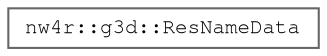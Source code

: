 digraph "Graphical Class Hierarchy"
{
 // LATEX_PDF_SIZE
  bgcolor="transparent";
  edge [fontname=FreeMono,fontsize=10,labelfontname=FreeMono,labelfontsize=10];
  node [fontname=FreeMono,fontsize=10,shape=box,height=0.2,width=0.4];
  rankdir="LR";
  Node0 [label="nw4r::g3d::ResNameData",height=0.2,width=0.4,color="grey40", fillcolor="white", style="filled",URL="$structnw4r_1_1g3d_1_1_res_name_data.html",tooltip=" "];
}
